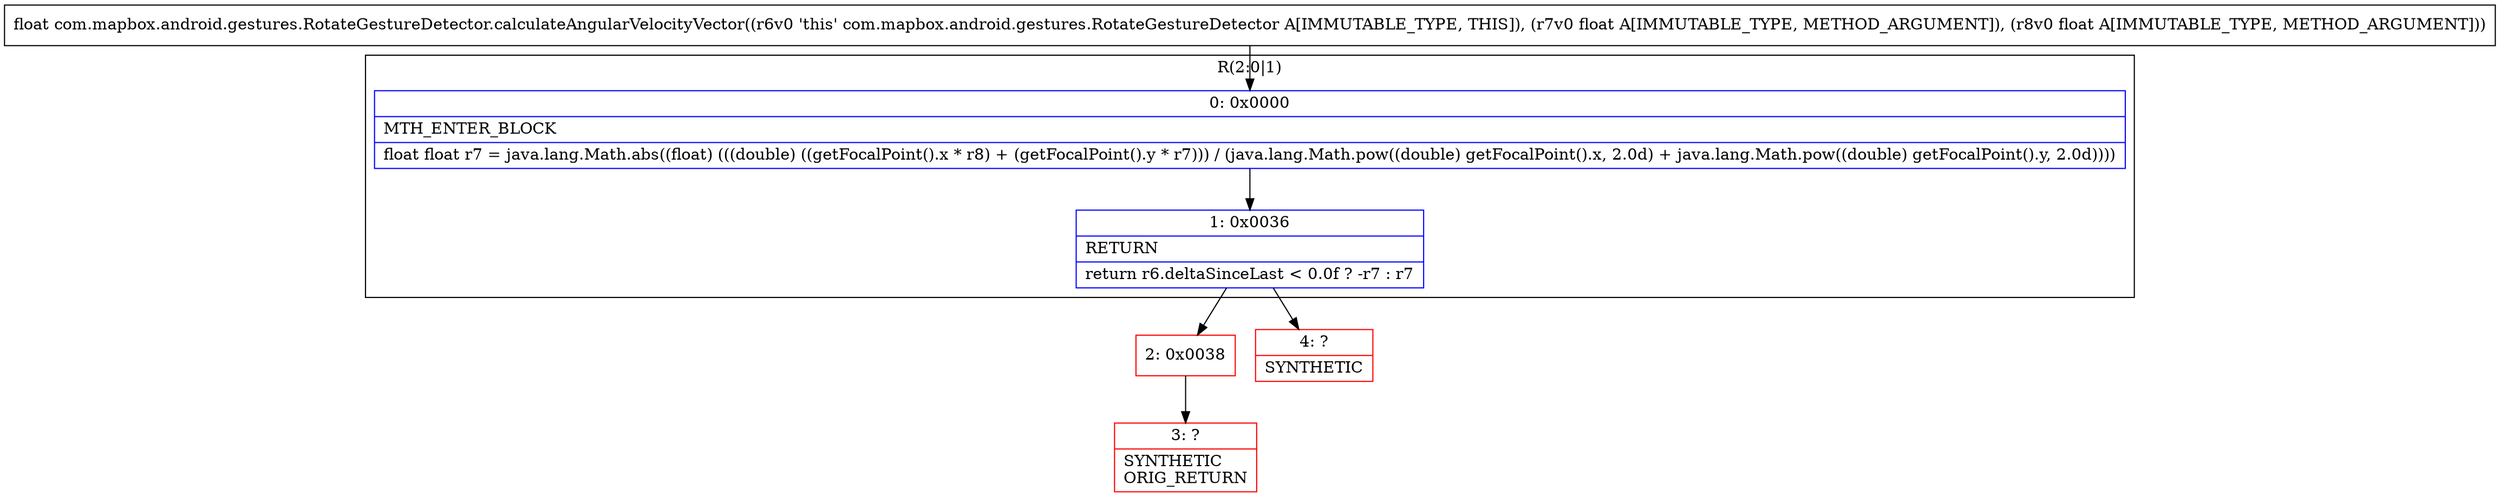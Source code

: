 digraph "CFG forcom.mapbox.android.gestures.RotateGestureDetector.calculateAngularVelocityVector(FF)F" {
subgraph cluster_Region_1781288568 {
label = "R(2:0|1)";
node [shape=record,color=blue];
Node_0 [shape=record,label="{0\:\ 0x0000|MTH_ENTER_BLOCK\l|float float r7 = java.lang.Math.abs((float) (((double) ((getFocalPoint().x * r8) + (getFocalPoint().y * r7))) \/ (java.lang.Math.pow((double) getFocalPoint().x, 2.0d) + java.lang.Math.pow((double) getFocalPoint().y, 2.0d))))\l}"];
Node_1 [shape=record,label="{1\:\ 0x0036|RETURN\l|return r6.deltaSinceLast \< 0.0f ? \-r7 : r7\l}"];
}
Node_2 [shape=record,color=red,label="{2\:\ 0x0038}"];
Node_3 [shape=record,color=red,label="{3\:\ ?|SYNTHETIC\lORIG_RETURN\l}"];
Node_4 [shape=record,color=red,label="{4\:\ ?|SYNTHETIC\l}"];
MethodNode[shape=record,label="{float com.mapbox.android.gestures.RotateGestureDetector.calculateAngularVelocityVector((r6v0 'this' com.mapbox.android.gestures.RotateGestureDetector A[IMMUTABLE_TYPE, THIS]), (r7v0 float A[IMMUTABLE_TYPE, METHOD_ARGUMENT]), (r8v0 float A[IMMUTABLE_TYPE, METHOD_ARGUMENT])) }"];
MethodNode -> Node_0;
Node_0 -> Node_1;
Node_1 -> Node_2;
Node_1 -> Node_4;
Node_2 -> Node_3;
}

